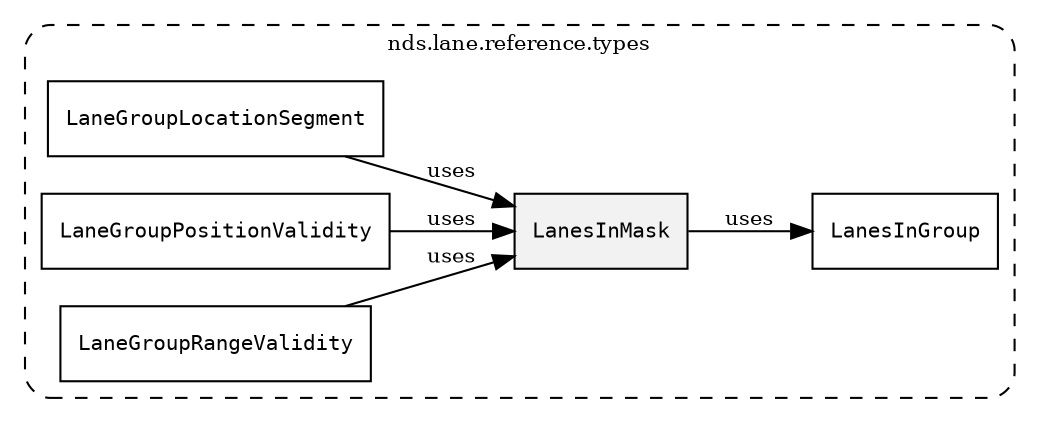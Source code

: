 /**
 * This dot file creates symbol collaboration diagram for LanesInMask.
 */
digraph ZSERIO
{
    node [shape=box, fontsize=10];
    rankdir="LR";
    fontsize=10;
    tooltip="LanesInMask collaboration diagram";

    subgraph "cluster_nds.lane.reference.types"
    {
        style="dashed, rounded";
        label="nds.lane.reference.types";
        tooltip="Package nds.lane.reference.types";
        href="../../../content/packages/nds.lane.reference.types.html#Package-nds-lane-reference-types";
        target="_parent";

        "LanesInMask" [style="filled", fillcolor="#0000000D", target="_parent", label=<<font face="monospace"><table align="center" border="0" cellspacing="0" cellpadding="0"><tr><td href="../../../content/packages/nds.lane.reference.types.html#Subtype-LanesInMask" title="Subtype defined in nds.lane.reference.types">LanesInMask</td></tr></table></font>>];
        "LanesInGroup" [target="_parent", label=<<font face="monospace"><table align="center" border="0" cellspacing="0" cellpadding="0"><tr><td href="../../../content/packages/nds.lane.reference.types.html#Subtype-LanesInGroup" title="Subtype defined in nds.lane.reference.types">LanesInGroup</td></tr></table></font>>];
        "LaneGroupLocationSegment" [target="_parent", label=<<font face="monospace"><table align="center" border="0" cellspacing="0" cellpadding="0"><tr><td href="../../../content/packages/nds.lane.reference.types.html#Structure-LaneGroupLocationSegment" title="Structure defined in nds.lane.reference.types">LaneGroupLocationSegment</td></tr></table></font>>];
        "LaneGroupPositionValidity" [target="_parent", label=<<font face="monospace"><table align="center" border="0" cellspacing="0" cellpadding="0"><tr><td href="../../../content/packages/nds.lane.reference.types.html#Structure-LaneGroupPositionValidity" title="Structure defined in nds.lane.reference.types">LaneGroupPositionValidity</td></tr></table></font>>];
        "LaneGroupRangeValidity" [target="_parent", label=<<font face="monospace"><table align="center" border="0" cellspacing="0" cellpadding="0"><tr><td href="../../../content/packages/nds.lane.reference.types.html#Structure-LaneGroupRangeValidity" title="Structure defined in nds.lane.reference.types">LaneGroupRangeValidity</td></tr></table></font>>];
    }

    "LanesInMask" -> "LanesInGroup" [label="uses", fontsize=10];
    "LaneGroupLocationSegment" -> "LanesInMask" [label="uses", fontsize=10];
    "LaneGroupPositionValidity" -> "LanesInMask" [label="uses", fontsize=10];
    "LaneGroupRangeValidity" -> "LanesInMask" [label="uses", fontsize=10];
}
